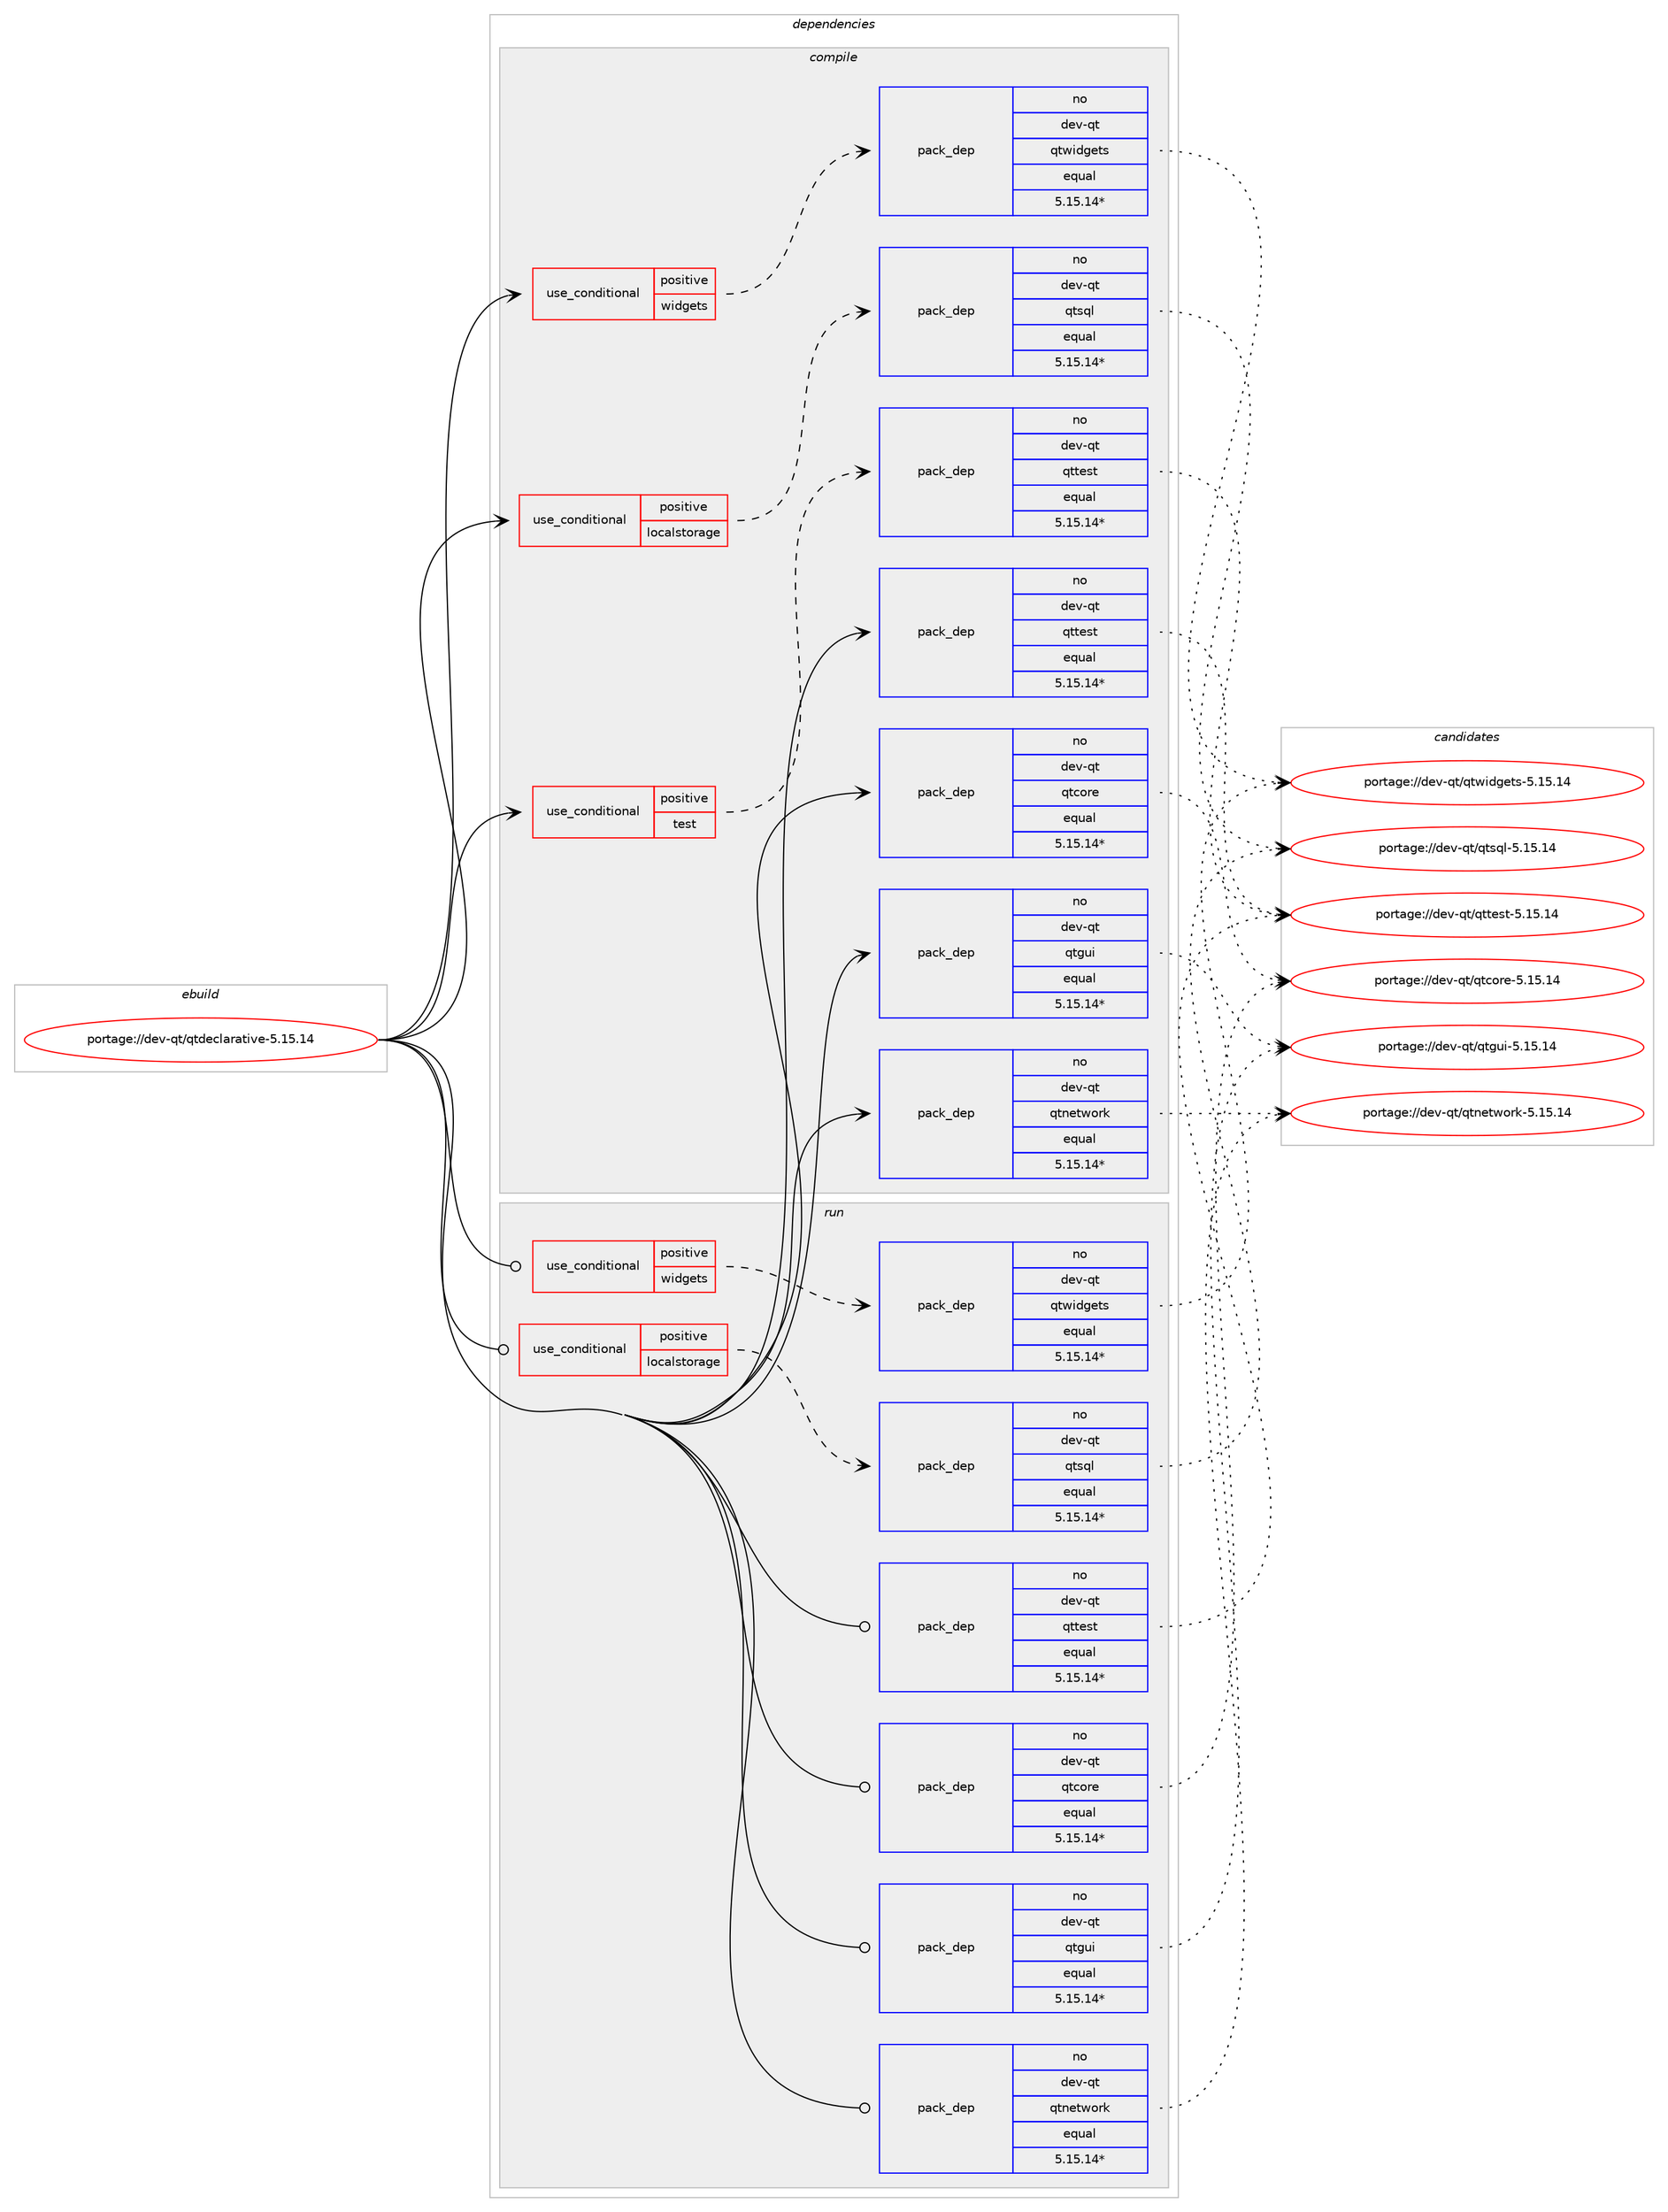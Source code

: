 digraph prolog {

# *************
# Graph options
# *************

newrank=true;
concentrate=true;
compound=true;
graph [rankdir=LR,fontname=Helvetica,fontsize=10,ranksep=1.5];#, ranksep=2.5, nodesep=0.2];
edge  [arrowhead=vee];
node  [fontname=Helvetica,fontsize=10];

# **********
# The ebuild
# **********

subgraph cluster_leftcol {
color=gray;
rank=same;
label=<<i>ebuild</i>>;
id [label="portage://dev-qt/qtdeclarative-5.15.14", color=red, width=4, href="../dev-qt/qtdeclarative-5.15.14.svg"];
}

# ****************
# The dependencies
# ****************

subgraph cluster_midcol {
color=gray;
label=<<i>dependencies</i>>;
subgraph cluster_compile {
fillcolor="#eeeeee";
style=filled;
label=<<i>compile</i>>;
subgraph cond40722 {
dependency85397 [label=<<TABLE BORDER="0" CELLBORDER="1" CELLSPACING="0" CELLPADDING="4"><TR><TD ROWSPAN="3" CELLPADDING="10">use_conditional</TD></TR><TR><TD>positive</TD></TR><TR><TD>localstorage</TD></TR></TABLE>>, shape=none, color=red];
subgraph pack43435 {
dependency85398 [label=<<TABLE BORDER="0" CELLBORDER="1" CELLSPACING="0" CELLPADDING="4" WIDTH="220"><TR><TD ROWSPAN="6" CELLPADDING="30">pack_dep</TD></TR><TR><TD WIDTH="110">no</TD></TR><TR><TD>dev-qt</TD></TR><TR><TD>qtsql</TD></TR><TR><TD>equal</TD></TR><TR><TD>5.15.14*</TD></TR></TABLE>>, shape=none, color=blue];
}
dependency85397:e -> dependency85398:w [weight=20,style="dashed",arrowhead="vee"];
}
id:e -> dependency85397:w [weight=20,style="solid",arrowhead="vee"];
subgraph cond40723 {
dependency85399 [label=<<TABLE BORDER="0" CELLBORDER="1" CELLSPACING="0" CELLPADDING="4"><TR><TD ROWSPAN="3" CELLPADDING="10">use_conditional</TD></TR><TR><TD>positive</TD></TR><TR><TD>test</TD></TR></TABLE>>, shape=none, color=red];
subgraph pack43436 {
dependency85400 [label=<<TABLE BORDER="0" CELLBORDER="1" CELLSPACING="0" CELLPADDING="4" WIDTH="220"><TR><TD ROWSPAN="6" CELLPADDING="30">pack_dep</TD></TR><TR><TD WIDTH="110">no</TD></TR><TR><TD>dev-qt</TD></TR><TR><TD>qttest</TD></TR><TR><TD>equal</TD></TR><TR><TD>5.15.14*</TD></TR></TABLE>>, shape=none, color=blue];
}
dependency85399:e -> dependency85400:w [weight=20,style="dashed",arrowhead="vee"];
}
id:e -> dependency85399:w [weight=20,style="solid",arrowhead="vee"];
subgraph cond40724 {
dependency85401 [label=<<TABLE BORDER="0" CELLBORDER="1" CELLSPACING="0" CELLPADDING="4"><TR><TD ROWSPAN="3" CELLPADDING="10">use_conditional</TD></TR><TR><TD>positive</TD></TR><TR><TD>widgets</TD></TR></TABLE>>, shape=none, color=red];
subgraph pack43437 {
dependency85402 [label=<<TABLE BORDER="0" CELLBORDER="1" CELLSPACING="0" CELLPADDING="4" WIDTH="220"><TR><TD ROWSPAN="6" CELLPADDING="30">pack_dep</TD></TR><TR><TD WIDTH="110">no</TD></TR><TR><TD>dev-qt</TD></TR><TR><TD>qtwidgets</TD></TR><TR><TD>equal</TD></TR><TR><TD>5.15.14*</TD></TR></TABLE>>, shape=none, color=blue];
}
dependency85401:e -> dependency85402:w [weight=20,style="dashed",arrowhead="vee"];
}
id:e -> dependency85401:w [weight=20,style="solid",arrowhead="vee"];
subgraph pack43438 {
dependency85403 [label=<<TABLE BORDER="0" CELLBORDER="1" CELLSPACING="0" CELLPADDING="4" WIDTH="220"><TR><TD ROWSPAN="6" CELLPADDING="30">pack_dep</TD></TR><TR><TD WIDTH="110">no</TD></TR><TR><TD>dev-qt</TD></TR><TR><TD>qtcore</TD></TR><TR><TD>equal</TD></TR><TR><TD>5.15.14*</TD></TR></TABLE>>, shape=none, color=blue];
}
id:e -> dependency85403:w [weight=20,style="solid",arrowhead="vee"];
subgraph pack43439 {
dependency85404 [label=<<TABLE BORDER="0" CELLBORDER="1" CELLSPACING="0" CELLPADDING="4" WIDTH="220"><TR><TD ROWSPAN="6" CELLPADDING="30">pack_dep</TD></TR><TR><TD WIDTH="110">no</TD></TR><TR><TD>dev-qt</TD></TR><TR><TD>qtgui</TD></TR><TR><TD>equal</TD></TR><TR><TD>5.15.14*</TD></TR></TABLE>>, shape=none, color=blue];
}
id:e -> dependency85404:w [weight=20,style="solid",arrowhead="vee"];
subgraph pack43440 {
dependency85405 [label=<<TABLE BORDER="0" CELLBORDER="1" CELLSPACING="0" CELLPADDING="4" WIDTH="220"><TR><TD ROWSPAN="6" CELLPADDING="30">pack_dep</TD></TR><TR><TD WIDTH="110">no</TD></TR><TR><TD>dev-qt</TD></TR><TR><TD>qtnetwork</TD></TR><TR><TD>equal</TD></TR><TR><TD>5.15.14*</TD></TR></TABLE>>, shape=none, color=blue];
}
id:e -> dependency85405:w [weight=20,style="solid",arrowhead="vee"];
subgraph pack43441 {
dependency85406 [label=<<TABLE BORDER="0" CELLBORDER="1" CELLSPACING="0" CELLPADDING="4" WIDTH="220"><TR><TD ROWSPAN="6" CELLPADDING="30">pack_dep</TD></TR><TR><TD WIDTH="110">no</TD></TR><TR><TD>dev-qt</TD></TR><TR><TD>qttest</TD></TR><TR><TD>equal</TD></TR><TR><TD>5.15.14*</TD></TR></TABLE>>, shape=none, color=blue];
}
id:e -> dependency85406:w [weight=20,style="solid",arrowhead="vee"];
# *** BEGIN UNKNOWN DEPENDENCY TYPE (TODO) ***
# id -> package_dependency(portage://dev-qt/qtdeclarative-5.15.14,install,no,media-libs,libglvnd,none,[,,],[],[])
# *** END UNKNOWN DEPENDENCY TYPE (TODO) ***

}
subgraph cluster_compileandrun {
fillcolor="#eeeeee";
style=filled;
label=<<i>compile and run</i>>;
}
subgraph cluster_run {
fillcolor="#eeeeee";
style=filled;
label=<<i>run</i>>;
subgraph cond40725 {
dependency85407 [label=<<TABLE BORDER="0" CELLBORDER="1" CELLSPACING="0" CELLPADDING="4"><TR><TD ROWSPAN="3" CELLPADDING="10">use_conditional</TD></TR><TR><TD>positive</TD></TR><TR><TD>localstorage</TD></TR></TABLE>>, shape=none, color=red];
subgraph pack43442 {
dependency85408 [label=<<TABLE BORDER="0" CELLBORDER="1" CELLSPACING="0" CELLPADDING="4" WIDTH="220"><TR><TD ROWSPAN="6" CELLPADDING="30">pack_dep</TD></TR><TR><TD WIDTH="110">no</TD></TR><TR><TD>dev-qt</TD></TR><TR><TD>qtsql</TD></TR><TR><TD>equal</TD></TR><TR><TD>5.15.14*</TD></TR></TABLE>>, shape=none, color=blue];
}
dependency85407:e -> dependency85408:w [weight=20,style="dashed",arrowhead="vee"];
}
id:e -> dependency85407:w [weight=20,style="solid",arrowhead="odot"];
subgraph cond40726 {
dependency85409 [label=<<TABLE BORDER="0" CELLBORDER="1" CELLSPACING="0" CELLPADDING="4"><TR><TD ROWSPAN="3" CELLPADDING="10">use_conditional</TD></TR><TR><TD>positive</TD></TR><TR><TD>widgets</TD></TR></TABLE>>, shape=none, color=red];
subgraph pack43443 {
dependency85410 [label=<<TABLE BORDER="0" CELLBORDER="1" CELLSPACING="0" CELLPADDING="4" WIDTH="220"><TR><TD ROWSPAN="6" CELLPADDING="30">pack_dep</TD></TR><TR><TD WIDTH="110">no</TD></TR><TR><TD>dev-qt</TD></TR><TR><TD>qtwidgets</TD></TR><TR><TD>equal</TD></TR><TR><TD>5.15.14*</TD></TR></TABLE>>, shape=none, color=blue];
}
dependency85409:e -> dependency85410:w [weight=20,style="dashed",arrowhead="vee"];
}
id:e -> dependency85409:w [weight=20,style="solid",arrowhead="odot"];
subgraph pack43444 {
dependency85411 [label=<<TABLE BORDER="0" CELLBORDER="1" CELLSPACING="0" CELLPADDING="4" WIDTH="220"><TR><TD ROWSPAN="6" CELLPADDING="30">pack_dep</TD></TR><TR><TD WIDTH="110">no</TD></TR><TR><TD>dev-qt</TD></TR><TR><TD>qtcore</TD></TR><TR><TD>equal</TD></TR><TR><TD>5.15.14*</TD></TR></TABLE>>, shape=none, color=blue];
}
id:e -> dependency85411:w [weight=20,style="solid",arrowhead="odot"];
subgraph pack43445 {
dependency85412 [label=<<TABLE BORDER="0" CELLBORDER="1" CELLSPACING="0" CELLPADDING="4" WIDTH="220"><TR><TD ROWSPAN="6" CELLPADDING="30">pack_dep</TD></TR><TR><TD WIDTH="110">no</TD></TR><TR><TD>dev-qt</TD></TR><TR><TD>qtgui</TD></TR><TR><TD>equal</TD></TR><TR><TD>5.15.14*</TD></TR></TABLE>>, shape=none, color=blue];
}
id:e -> dependency85412:w [weight=20,style="solid",arrowhead="odot"];
subgraph pack43446 {
dependency85413 [label=<<TABLE BORDER="0" CELLBORDER="1" CELLSPACING="0" CELLPADDING="4" WIDTH="220"><TR><TD ROWSPAN="6" CELLPADDING="30">pack_dep</TD></TR><TR><TD WIDTH="110">no</TD></TR><TR><TD>dev-qt</TD></TR><TR><TD>qtnetwork</TD></TR><TR><TD>equal</TD></TR><TR><TD>5.15.14*</TD></TR></TABLE>>, shape=none, color=blue];
}
id:e -> dependency85413:w [weight=20,style="solid",arrowhead="odot"];
subgraph pack43447 {
dependency85414 [label=<<TABLE BORDER="0" CELLBORDER="1" CELLSPACING="0" CELLPADDING="4" WIDTH="220"><TR><TD ROWSPAN="6" CELLPADDING="30">pack_dep</TD></TR><TR><TD WIDTH="110">no</TD></TR><TR><TD>dev-qt</TD></TR><TR><TD>qttest</TD></TR><TR><TD>equal</TD></TR><TR><TD>5.15.14*</TD></TR></TABLE>>, shape=none, color=blue];
}
id:e -> dependency85414:w [weight=20,style="solid",arrowhead="odot"];
# *** BEGIN UNKNOWN DEPENDENCY TYPE (TODO) ***
# id -> package_dependency(portage://dev-qt/qtdeclarative-5.15.14,run,no,media-libs,libglvnd,none,[,,],[],[])
# *** END UNKNOWN DEPENDENCY TYPE (TODO) ***

}
}

# **************
# The candidates
# **************

subgraph cluster_choices {
rank=same;
color=gray;
label=<<i>candidates</i>>;

subgraph choice43435 {
color=black;
nodesep=1;
choice10010111845113116471131161151131084553464953464952 [label="portage://dev-qt/qtsql-5.15.14", color=red, width=4,href="../dev-qt/qtsql-5.15.14.svg"];
dependency85398:e -> choice10010111845113116471131161151131084553464953464952:w [style=dotted,weight="100"];
}
subgraph choice43436 {
color=black;
nodesep=1;
choice10010111845113116471131161161011151164553464953464952 [label="portage://dev-qt/qttest-5.15.14", color=red, width=4,href="../dev-qt/qttest-5.15.14.svg"];
dependency85400:e -> choice10010111845113116471131161161011151164553464953464952:w [style=dotted,weight="100"];
}
subgraph choice43437 {
color=black;
nodesep=1;
choice10010111845113116471131161191051001031011161154553464953464952 [label="portage://dev-qt/qtwidgets-5.15.14", color=red, width=4,href="../dev-qt/qtwidgets-5.15.14.svg"];
dependency85402:e -> choice10010111845113116471131161191051001031011161154553464953464952:w [style=dotted,weight="100"];
}
subgraph choice43438 {
color=black;
nodesep=1;
choice1001011184511311647113116991111141014553464953464952 [label="portage://dev-qt/qtcore-5.15.14", color=red, width=4,href="../dev-qt/qtcore-5.15.14.svg"];
dependency85403:e -> choice1001011184511311647113116991111141014553464953464952:w [style=dotted,weight="100"];
}
subgraph choice43439 {
color=black;
nodesep=1;
choice10010111845113116471131161031171054553464953464952 [label="portage://dev-qt/qtgui-5.15.14", color=red, width=4,href="../dev-qt/qtgui-5.15.14.svg"];
dependency85404:e -> choice10010111845113116471131161031171054553464953464952:w [style=dotted,weight="100"];
}
subgraph choice43440 {
color=black;
nodesep=1;
choice10010111845113116471131161101011161191111141074553464953464952 [label="portage://dev-qt/qtnetwork-5.15.14", color=red, width=4,href="../dev-qt/qtnetwork-5.15.14.svg"];
dependency85405:e -> choice10010111845113116471131161101011161191111141074553464953464952:w [style=dotted,weight="100"];
}
subgraph choice43441 {
color=black;
nodesep=1;
choice10010111845113116471131161161011151164553464953464952 [label="portage://dev-qt/qttest-5.15.14", color=red, width=4,href="../dev-qt/qttest-5.15.14.svg"];
dependency85406:e -> choice10010111845113116471131161161011151164553464953464952:w [style=dotted,weight="100"];
}
subgraph choice43442 {
color=black;
nodesep=1;
choice10010111845113116471131161151131084553464953464952 [label="portage://dev-qt/qtsql-5.15.14", color=red, width=4,href="../dev-qt/qtsql-5.15.14.svg"];
dependency85408:e -> choice10010111845113116471131161151131084553464953464952:w [style=dotted,weight="100"];
}
subgraph choice43443 {
color=black;
nodesep=1;
choice10010111845113116471131161191051001031011161154553464953464952 [label="portage://dev-qt/qtwidgets-5.15.14", color=red, width=4,href="../dev-qt/qtwidgets-5.15.14.svg"];
dependency85410:e -> choice10010111845113116471131161191051001031011161154553464953464952:w [style=dotted,weight="100"];
}
subgraph choice43444 {
color=black;
nodesep=1;
choice1001011184511311647113116991111141014553464953464952 [label="portage://dev-qt/qtcore-5.15.14", color=red, width=4,href="../dev-qt/qtcore-5.15.14.svg"];
dependency85411:e -> choice1001011184511311647113116991111141014553464953464952:w [style=dotted,weight="100"];
}
subgraph choice43445 {
color=black;
nodesep=1;
choice10010111845113116471131161031171054553464953464952 [label="portage://dev-qt/qtgui-5.15.14", color=red, width=4,href="../dev-qt/qtgui-5.15.14.svg"];
dependency85412:e -> choice10010111845113116471131161031171054553464953464952:w [style=dotted,weight="100"];
}
subgraph choice43446 {
color=black;
nodesep=1;
choice10010111845113116471131161101011161191111141074553464953464952 [label="portage://dev-qt/qtnetwork-5.15.14", color=red, width=4,href="../dev-qt/qtnetwork-5.15.14.svg"];
dependency85413:e -> choice10010111845113116471131161101011161191111141074553464953464952:w [style=dotted,weight="100"];
}
subgraph choice43447 {
color=black;
nodesep=1;
choice10010111845113116471131161161011151164553464953464952 [label="portage://dev-qt/qttest-5.15.14", color=red, width=4,href="../dev-qt/qttest-5.15.14.svg"];
dependency85414:e -> choice10010111845113116471131161161011151164553464953464952:w [style=dotted,weight="100"];
}
}

}
